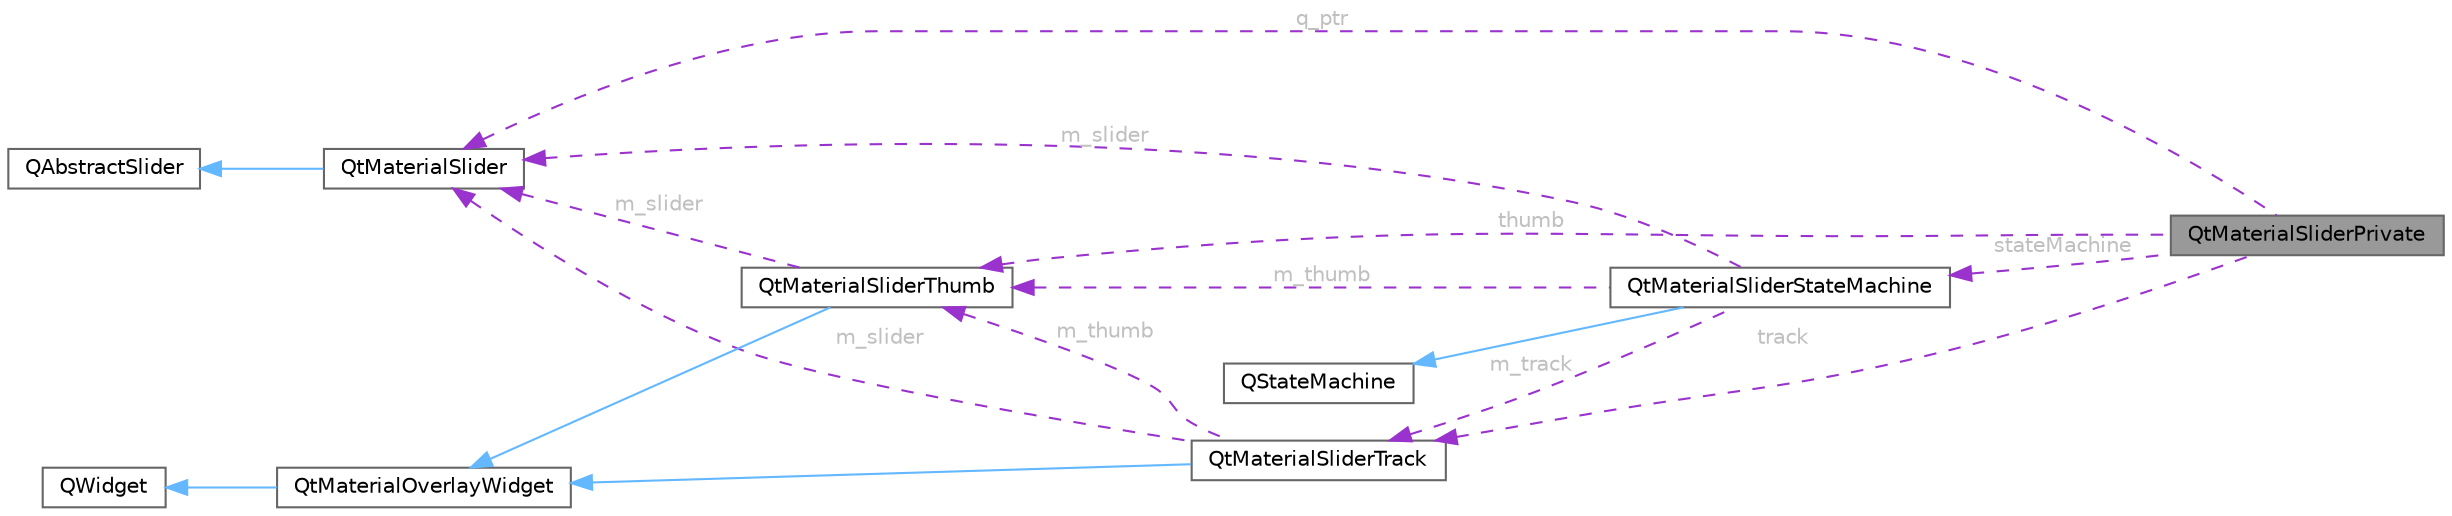 digraph "QtMaterialSliderPrivate"
{
 // LATEX_PDF_SIZE
  bgcolor="transparent";
  edge [fontname=Helvetica,fontsize=10,labelfontname=Helvetica,labelfontsize=10];
  node [fontname=Helvetica,fontsize=10,shape=box,height=0.2,width=0.4];
  rankdir="LR";
  Node1 [id="Node000001",label="QtMaterialSliderPrivate",height=0.2,width=0.4,color="gray40", fillcolor="grey60", style="filled", fontcolor="black",tooltip="滑块控件的私有实现"];
  Node2 -> Node1 [id="edge1_Node000001_Node000002",dir="back",color="darkorchid3",style="dashed",tooltip=" ",label=" q_ptr",fontcolor="grey" ];
  Node2 [id="Node000002",label="QtMaterialSlider",height=0.2,width=0.4,color="gray40", fillcolor="white", style="filled",URL="$class_qt_material_slider.html",tooltip="Material 风格滑块控件"];
  Node3 -> Node2 [id="edge2_Node000002_Node000003",dir="back",color="steelblue1",style="solid",tooltip=" "];
  Node3 [id="Node000003",label="QAbstractSlider",height=0.2,width=0.4,color="gray40", fillcolor="white", style="filled",tooltip=" "];
  Node4 -> Node1 [id="edge3_Node000001_Node000004",dir="back",color="darkorchid3",style="dashed",tooltip=" ",label=" thumb",fontcolor="grey" ];
  Node4 [id="Node000004",label="QtMaterialSliderThumb",height=0.2,width=0.4,color="gray40", fillcolor="white", style="filled",URL="$class_qt_material_slider_thumb.html",tooltip="滑块控件的手柄，绘制滑块和光晕"];
  Node5 -> Node4 [id="edge4_Node000004_Node000005",dir="back",color="steelblue1",style="solid",tooltip=" "];
  Node5 [id="Node000005",label="QtMaterialOverlayWidget",height=0.2,width=0.4,color="gray40", fillcolor="white", style="filled",URL="$class_qt_material_overlay_widget.html",tooltip="覆盖层控件类，继承自 QWidget，用于在父窗口上绘制覆盖效果"];
  Node6 -> Node5 [id="edge5_Node000005_Node000006",dir="back",color="steelblue1",style="solid",tooltip=" "];
  Node6 [id="Node000006",label="QWidget",height=0.2,width=0.4,color="gray40", fillcolor="white", style="filled",tooltip=" "];
  Node2 -> Node4 [id="edge6_Node000004_Node000002",dir="back",color="darkorchid3",style="dashed",tooltip=" ",label=" m_slider",fontcolor="grey" ];
  Node7 -> Node1 [id="edge7_Node000001_Node000007",dir="back",color="darkorchid3",style="dashed",tooltip=" ",label=" track",fontcolor="grey" ];
  Node7 [id="Node000007",label="QtMaterialSliderTrack",height=0.2,width=0.4,color="gray40", fillcolor="white", style="filled",URL="$class_qt_material_slider_track.html",tooltip="滑块控件的轨道，绘制轨道区域"];
  Node5 -> Node7 [id="edge8_Node000007_Node000005",dir="back",color="steelblue1",style="solid",tooltip=" "];
  Node2 -> Node7 [id="edge9_Node000007_Node000002",dir="back",color="darkorchid3",style="dashed",tooltip=" ",label=" m_slider",fontcolor="grey" ];
  Node4 -> Node7 [id="edge10_Node000007_Node000004",dir="back",color="darkorchid3",style="dashed",tooltip=" ",label=" m_thumb",fontcolor="grey" ];
  Node8 -> Node1 [id="edge11_Node000001_Node000008",dir="back",color="darkorchid3",style="dashed",tooltip=" ",label=" stateMachine",fontcolor="grey" ];
  Node8 [id="Node000008",label="QtMaterialSliderStateMachine",height=0.2,width=0.4,color="gray40", fillcolor="white", style="filled",URL="$class_qt_material_slider_state_machine.html",tooltip="滑块控件的状态机，管理交互状态"];
  Node9 -> Node8 [id="edge12_Node000008_Node000009",dir="back",color="steelblue1",style="solid",tooltip=" "];
  Node9 [id="Node000009",label="QStateMachine",height=0.2,width=0.4,color="gray40", fillcolor="white", style="filled",tooltip=" "];
  Node2 -> Node8 [id="edge13_Node000008_Node000002",dir="back",color="darkorchid3",style="dashed",tooltip=" ",label=" m_slider",fontcolor="grey" ];
  Node4 -> Node8 [id="edge14_Node000008_Node000004",dir="back",color="darkorchid3",style="dashed",tooltip=" ",label=" m_thumb",fontcolor="grey" ];
  Node7 -> Node8 [id="edge15_Node000008_Node000007",dir="back",color="darkorchid3",style="dashed",tooltip=" ",label=" m_track",fontcolor="grey" ];
}
